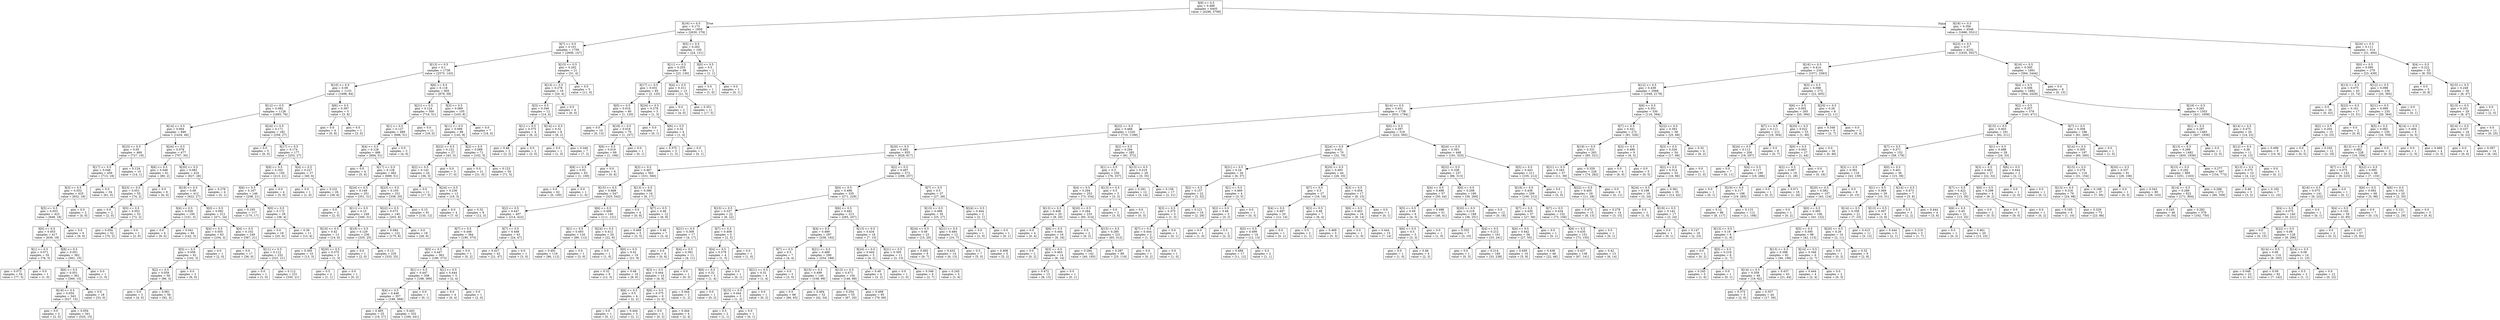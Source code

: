 digraph Tree {
node [shape=box] ;
0 [label="X[9] <= 0.5\ngini = 0.489\nsamples = 6405\nvalue = [4296, 5799]"] ;
1 [label="X[16] <= 0.5\ngini = 0.173\nsamples = 1859\nvalue = [2630, 278]"] ;
0 -> 1 [labeldistance=2.5, labelangle=45, headlabel="True"] ;
2 [label="X[7] <= 0.5\ngini = 0.101\nsamples = 1759\nvalue = [2606, 147]"] ;
1 -> 2 ;
3 [label="X[13] <= 0.5\ngini = 0.1\nsamples = 1738\nvalue = [2575, 143]"] ;
2 -> 3 ;
4 [label="X[10] <= 0.5\ngini = 0.09\nsamples = 1133\nvalue = [1696, 84]"] ;
3 -> 4 ;
5 [label="X[12] <= 0.5\ngini = 0.082\nsamples = 1128\nvalue = [1693, 76]"] ;
4 -> 5 ;
6 [label="X[14] <= 0.5\ngini = 0.064\nsamples = 946\nvalue = [1434, 49]"] ;
5 -> 6 ;
7 [label="X[23] <= 0.5\ngini = 0.05\nsamples = 469\nvalue = [727, 19]"] ;
6 -> 7 ;
8 [label="X[17] <= 0.5\ngini = 0.048\nsamples = 459\nvalue = [713, 18]"] ;
7 -> 8 ;
9 [label="X[3] <= 0.5\ngini = 0.052\nsamples = 425\nvalue = [652, 18]"] ;
8 -> 9 ;
10 [label="X[5] <= 0.5\ngini = 0.053\nsamples = 423\nvalue = [648, 18]"] ;
9 -> 10 ;
11 [label="X[0] <= 0.5\ngini = 0.053\nsamples = 417\nvalue = [639, 18]"] ;
10 -> 11 ;
12 [label="X[1] <= 0.5\ngini = 0.071\nsamples = 55\nvalue = [78, 3]"] ;
11 -> 12 ;
13 [label="gini = 0.072\nsamples = 54\nvalue = [77, 3]"] ;
12 -> 13 ;
14 [label="gini = 0.0\nsamples = 1\nvalue = [1, 0]"] ;
12 -> 14 ;
15 [label="X[8] <= 0.5\ngini = 0.051\nsamples = 362\nvalue = [561, 15]"] ;
11 -> 15 ;
16 [label="X[6] <= 0.5\ngini = 0.051\nsamples = 361\nvalue = [560, 15]"] ;
15 -> 16 ;
17 [label="X[19] <= 0.5\ngini = 0.054\nsamples = 343\nvalue = [527, 15]"] ;
16 -> 17 ;
18 [label="gini = 0.0\nsamples = 2\nvalue = [2, 0]"] ;
17 -> 18 ;
19 [label="gini = 0.054\nsamples = 341\nvalue = [525, 15]"] ;
17 -> 19 ;
20 [label="gini = 0.0\nsamples = 18\nvalue = [33, 0]"] ;
16 -> 20 ;
21 [label="gini = 0.0\nsamples = 1\nvalue = [1, 0]"] ;
15 -> 21 ;
22 [label="gini = 0.0\nsamples = 6\nvalue = [9, 0]"] ;
10 -> 22 ;
23 [label="gini = 0.0\nsamples = 2\nvalue = [4, 0]"] ;
9 -> 23 ;
24 [label="gini = 0.0\nsamples = 34\nvalue = [61, 0]"] ;
8 -> 24 ;
25 [label="gini = 0.124\nsamples = 10\nvalue = [14, 1]"] ;
7 -> 25 ;
26 [label="X[24] <= 0.5\ngini = 0.078\nsamples = 477\nvalue = [707, 30]"] ;
6 -> 26 ;
27 [label="X[6] <= 0.5\ngini = 0.048\nsamples = 61\nvalue = [80, 2]"] ;
26 -> 27 ;
28 [label="X[23] <= 0.5\ngini = 0.051\nsamples = 55\nvalue = [74, 2]"] ;
27 -> 28 ;
29 [label="gini = 0.0\nsamples = 2\nvalue = [2, 0]"] ;
28 -> 29 ;
30 [label="X[5] <= 0.5\ngini = 0.053\nsamples = 53\nvalue = [72, 2]"] ;
28 -> 30 ;
31 [label="gini = 0.054\nsamples = 52\nvalue = [70, 2]"] ;
30 -> 31 ;
32 [label="gini = 0.0\nsamples = 1\nvalue = [2, 0]"] ;
30 -> 32 ;
33 [label="gini = 0.0\nsamples = 6\nvalue = [6, 0]"] ;
27 -> 33 ;
34 [label="X[20] <= 0.5\ngini = 0.082\nsamples = 416\nvalue = [627, 28]"] ;
26 -> 34 ;
35 [label="X[19] <= 0.5\ngini = 0.08\nsamples = 412\nvalue = [622, 27]"] ;
34 -> 35 ;
36 [label="X[4] <= 0.5\ngini = 0.038\nsamples = 100\nvalue = [151, 3]"] ;
35 -> 36 ;
37 [label="gini = 0.0\nsamples = 6\nvalue = [9, 0]"] ;
36 -> 37 ;
38 [label="gini = 0.041\nsamples = 94\nvalue = [142, 3]"] ;
36 -> 38 ;
39 [label="X[0] <= 0.5\ngini = 0.092\nsamples = 312\nvalue = [471, 24]"] ;
35 -> 39 ;
40 [label="X[4] <= 0.5\ngini = 0.055\nsamples = 63\nvalue = [104, 3]"] ;
39 -> 40 ;
41 [label="X[5] <= 0.5\ngini = 0.056\nsamples = 62\nvalue = [102, 3]"] ;
40 -> 41 ;
42 [label="X[2] <= 0.5\ngini = 0.059\nsamples = 59\nvalue = [96, 3]"] ;
41 -> 42 ;
43 [label="gini = 0.0\nsamples = 3\nvalue = [4, 0]"] ;
42 -> 43 ;
44 [label="gini = 0.061\nsamples = 56\nvalue = [92, 3]"] ;
42 -> 44 ;
45 [label="gini = 0.0\nsamples = 3\nvalue = [6, 0]"] ;
41 -> 45 ;
46 [label="gini = 0.0\nsamples = 1\nvalue = [2, 0]"] ;
40 -> 46 ;
47 [label="X[4] <= 0.5\ngini = 0.102\nsamples = 249\nvalue = [367, 21]"] ;
39 -> 47 ;
48 [label="gini = 0.0\nsamples = 17\nvalue = [36, 0]"] ;
47 -> 48 ;
49 [label="X[11] <= 0.5\ngini = 0.112\nsamples = 232\nvalue = [331, 21]"] ;
47 -> 49 ;
50 [label="gini = 0.0\nsamples = 1\nvalue = [1, 0]"] ;
49 -> 50 ;
51 [label="gini = 0.112\nsamples = 231\nvalue = [330, 21]"] ;
49 -> 51 ;
52 [label="gini = 0.278\nsamples = 4\nvalue = [5, 1]"] ;
34 -> 52 ;
53 [label="X[24] <= 0.5\ngini = 0.171\nsamples = 182\nvalue = [259, 27]"] ;
5 -> 53 ;
54 [label="gini = 0.0\nsamples = 5\nvalue = [6, 0]"] ;
53 -> 54 ;
55 [label="X[17] <= 0.5\ngini = 0.174\nsamples = 177\nvalue = [253, 27]"] ;
53 -> 55 ;
56 [label="X[8] <= 0.5\ngini = 0.163\nsamples = 150\nvalue = [213, 21]"] ;
55 -> 56 ;
57 [label="X[6] <= 0.5\ngini = 0.167\nsamples = 146\nvalue = [208, 21]"] ;
56 -> 57 ;
58 [label="gini = 0.165\nsamples = 117\nvalue = [170, 17]"] ;
57 -> 58 ;
59 [label="X[0] <= 0.5\ngini = 0.172\nsamples = 29\nvalue = [38, 4]"] ;
57 -> 59 ;
60 [label="gini = 0.0\nsamples = 18\nvalue = [25, 0]"] ;
59 -> 60 ;
61 [label="gini = 0.36\nsamples = 11\nvalue = [13, 4]"] ;
59 -> 61 ;
62 [label="gini = 0.0\nsamples = 4\nvalue = [5, 0]"] ;
56 -> 62 ;
63 [label="X[4] <= 0.5\ngini = 0.227\nsamples = 27\nvalue = [40, 6]"] ;
55 -> 63 ;
64 [label="gini = 0.0\nsamples = 1\nvalue = [1, 0]"] ;
63 -> 64 ;
65 [label="gini = 0.231\nsamples = 26\nvalue = [39, 6]"] ;
63 -> 65 ;
66 [label="X[6] <= 0.5\ngini = 0.397\nsamples = 5\nvalue = [3, 8]"] ;
4 -> 66 ;
67 [label="gini = 0.0\nsamples = 4\nvalue = [0, 8]"] ;
66 -> 67 ;
68 [label="gini = 0.0\nsamples = 1\nvalue = [3, 0]"] ;
66 -> 68 ;
69 [label="X[6] <= 0.5\ngini = 0.118\nsamples = 605\nvalue = [879, 59]"] ;
3 -> 69 ;
70 [label="X[21] <= 0.5\ngini = 0.124\nsamples = 500\nvalue = [716, 51]"] ;
69 -> 70 ;
71 [label="X[1] <= 0.5\ngini = 0.127\nsamples = 489\nvalue = [698, 51]"] ;
70 -> 71 ;
72 [label="X[4] <= 0.5\ngini = 0.128\nsamples = 486\nvalue = [694, 51]"] ;
71 -> 72 ;
73 [label="gini = 0.0\nsamples = 4\nvalue = [5, 0]"] ;
72 -> 73 ;
74 [label="X[17] <= 0.5\ngini = 0.128\nsamples = 482\nvalue = [689, 51]"] ;
72 -> 74 ;
75 [label="X[24] <= 0.5\ngini = 0.149\nsamples = 251\nvalue = [351, 31]"] ;
74 -> 75 ;
76 [label="gini = 0.0\nsamples = 2\nvalue = [2, 0]"] ;
75 -> 76 ;
77 [label="X[11] <= 0.5\ngini = 0.15\nsamples = 249\nvalue = [349, 31]"] ;
75 -> 77 ;
78 [label="X[10] <= 0.5\ngini = 0.42\nsamples = 13\nvalue = [14, 6]"] ;
77 -> 78 ;
79 [label="gini = 0.305\nsamples = 10\nvalue = [13, 3]"] ;
78 -> 79 ;
80 [label="X[20] <= 0.5\ngini = 0.375\nsamples = 3\nvalue = [1, 3]"] ;
78 -> 80 ;
81 [label="gini = 0.5\nsamples = 2\nvalue = [1, 1]"] ;
80 -> 81 ;
82 [label="gini = 0.0\nsamples = 1\nvalue = [0, 2]"] ;
80 -> 82 ;
83 [label="X[19] <= 0.5\ngini = 0.129\nsamples = 236\nvalue = [335, 25]"] ;
77 -> 83 ;
84 [label="gini = 0.0\nsamples = 1\nvalue = [2, 0]"] ;
83 -> 84 ;
85 [label="gini = 0.13\nsamples = 235\nvalue = [333, 25]"] ;
83 -> 85 ;
86 [label="X[23] <= 0.5\ngini = 0.105\nsamples = 231\nvalue = [338, 20]"] ;
74 -> 86 ;
87 [label="X[22] <= 0.5\ngini = 0.073\nsamples = 140\nvalue = [203, 8]"] ;
86 -> 87 ;
88 [label="gini = 0.084\nsamples = 122\nvalue = [175, 8]"] ;
87 -> 88 ;
89 [label="gini = 0.0\nsamples = 18\nvalue = [28, 0]"] ;
87 -> 89 ;
90 [label="gini = 0.15\nsamples = 91\nvalue = [135, 12]"] ;
86 -> 90 ;
91 [label="gini = 0.0\nsamples = 3\nvalue = [4, 0]"] ;
71 -> 91 ;
92 [label="gini = 0.0\nsamples = 11\nvalue = [18, 0]"] ;
70 -> 92 ;
93 [label="X[3] <= 0.5\ngini = 0.089\nsamples = 105\nvalue = [163, 8]"] ;
69 -> 93 ;
94 [label="X[11] <= 0.5\ngini = 0.099\nsamples = 98\nvalue = [145, 8]"] ;
93 -> 94 ;
95 [label="X[22] <= 0.5\ngini = 0.122\nsamples = 27\nvalue = [43, 3]"] ;
94 -> 95 ;
96 [label="X[2] <= 0.5\ngini = 0.142\nsamples = 24\nvalue = [36, 3]"] ;
95 -> 96 ;
97 [label="gini = 0.0\nsamples = 11\nvalue = [17, 0]"] ;
96 -> 97 ;
98 [label="X[24] <= 0.5\ngini = 0.236\nsamples = 13\nvalue = [19, 3]"] ;
96 -> 98 ;
99 [label="gini = 0.0\nsamples = 4\nvalue = [7, 0]"] ;
98 -> 99 ;
100 [label="gini = 0.32\nsamples = 9\nvalue = [12, 3]"] ;
98 -> 100 ;
101 [label="gini = 0.0\nsamples = 3\nvalue = [7, 0]"] ;
95 -> 101 ;
102 [label="X[2] <= 0.5\ngini = 0.089\nsamples = 71\nvalue = [102, 5]"] ;
94 -> 102 ;
103 [label="gini = 0.0\nsamples = 21\nvalue = [31, 0]"] ;
102 -> 103 ;
104 [label="gini = 0.123\nsamples = 50\nvalue = [71, 5]"] ;
102 -> 104 ;
105 [label="gini = 0.0\nsamples = 7\nvalue = [18, 0]"] ;
93 -> 105 ;
106 [label="X[15] <= 0.5\ngini = 0.202\nsamples = 21\nvalue = [31, 4]"] ;
2 -> 106 ;
107 [label="X[13] <= 0.5\ngini = 0.278\nsamples = 16\nvalue = [20, 4]"] ;
106 -> 107 ;
108 [label="X[3] <= 0.5\ngini = 0.346\nsamples = 12\nvalue = [14, 4]"] ;
107 -> 108 ;
109 [label="X[1] <= 0.5\ngini = 0.375\nsamples = 4\nvalue = [6, 2]"] ;
108 -> 109 ;
110 [label="gini = 0.48\nsamples = 2\nvalue = [3, 2]"] ;
109 -> 110 ;
111 [label="gini = 0.0\nsamples = 2\nvalue = [3, 0]"] ;
109 -> 111 ;
112 [label="X[14] <= 0.5\ngini = 0.32\nsamples = 8\nvalue = [8, 2]"] ;
108 -> 112 ;
113 [label="gini = 0.0\nsamples = 1\nvalue = [1, 0]"] ;
112 -> 113 ;
114 [label="gini = 0.346\nsamples = 7\nvalue = [7, 2]"] ;
112 -> 114 ;
115 [label="gini = 0.0\nsamples = 4\nvalue = [6, 0]"] ;
107 -> 115 ;
116 [label="gini = 0.0\nsamples = 5\nvalue = [11, 0]"] ;
106 -> 116 ;
117 [label="X[5] <= 0.5\ngini = 0.262\nsamples = 100\nvalue = [24, 131]"] ;
1 -> 117 ;
118 [label="X[11] <= 0.5\ngini = 0.255\nsamples = 98\nvalue = [23, 130]"] ;
117 -> 118 ;
119 [label="X[17] <= 0.5\ngini = 0.031\nsamples = 85\nvalue = [2, 125]"] ;
118 -> 119 ;
120 [label="X[0] <= 0.5\ngini = 0.016\nsamples = 80\nvalue = [1, 120]"] ;
119 -> 120 ;
121 [label="gini = 0.0\nsamples = 10\nvalue = [0, 13]"] ;
120 -> 121 ;
122 [label="X[18] <= 0.5\ngini = 0.018\nsamples = 70\nvalue = [1, 107]"] ;
120 -> 122 ;
123 [label="X[6] <= 0.5\ngini = 0.019\nsamples = 69\nvalue = [1, 106]"] ;
122 -> 123 ;
124 [label="X[8] <= 0.5\ngini = 0.02\nsamples = 63\nvalue = [1, 100]"] ;
123 -> 124 ;
125 [label="gini = 0.0\nsamples = 62\nvalue = [0, 100]"] ;
124 -> 125 ;
126 [label="gini = 0.0\nsamples = 1\nvalue = [1, 0]"] ;
124 -> 126 ;
127 [label="gini = 0.0\nsamples = 6\nvalue = [0, 6]"] ;
123 -> 127 ;
128 [label="gini = 0.0\nsamples = 1\nvalue = [0, 1]"] ;
122 -> 128 ;
129 [label="X[24] <= 0.5\ngini = 0.278\nsamples = 5\nvalue = [1, 5]"] ;
119 -> 129 ;
130 [label="gini = 0.0\nsamples = 1\nvalue = [0, 1]"] ;
129 -> 130 ;
131 [label="X[6] <= 0.5\ngini = 0.32\nsamples = 4\nvalue = [1, 4]"] ;
129 -> 131 ;
132 [label="gini = 0.375\nsamples = 3\nvalue = [1, 3]"] ;
131 -> 132 ;
133 [label="gini = 0.0\nsamples = 1\nvalue = [0, 1]"] ;
131 -> 133 ;
134 [label="X[4] <= 0.5\ngini = 0.311\nsamples = 13\nvalue = [21, 5]"] ;
118 -> 134 ;
135 [label="gini = 0.0\nsamples = 2\nvalue = [4, 0]"] ;
134 -> 135 ;
136 [label="gini = 0.351\nsamples = 11\nvalue = [17, 5]"] ;
134 -> 136 ;
137 [label="X[0] <= 0.5\ngini = 0.5\nsamples = 2\nvalue = [1, 1]"] ;
117 -> 137 ;
138 [label="gini = 0.0\nsamples = 1\nvalue = [1, 0]"] ;
137 -> 138 ;
139 [label="gini = 0.0\nsamples = 1\nvalue = [0, 1]"] ;
137 -> 139 ;
140 [label="X[18] <= 0.5\ngini = 0.356\nsamples = 4546\nvalue = [1666, 5521]"] ;
0 -> 140 [labeldistance=2.5, labelangle=-45, headlabel="False"] ;
141 [label="X[23] <= 0.5\ngini = 0.37\nsamples = 4232\nvalue = [1635, 5027]"] ;
140 -> 141 ;
142 [label="X[16] <= 0.5\ngini = 0.414\nsamples = 2341\nvalue = [1071, 2583]"] ;
141 -> 142 ;
143 [label="X[12] <= 0.5\ngini = 0.439\nsamples = 2068\nvalue = [1049, 2178]"] ;
142 -> 143 ;
144 [label="X[14] <= 0.5\ngini = 0.451\nsamples = 1738\nvalue = [933, 1784]"] ;
143 -> 144 ;
145 [label="X[22] <= 0.5\ngini = 0.468\nsamples = 1220\nvalue = [710, 1189]"] ;
144 -> 145 ;
146 [label="X[20] <= 0.5\ngini = 0.492\nsamples = 935\nvalue = [629, 817]"] ;
145 -> 146 ;
147 [label="X[3] <= 0.5\ngini = 0.467\nsamples = 563\nvalue = [331, 560]"] ;
146 -> 147 ;
148 [label="X[15] <= 0.5\ngini = 0.468\nsamples = 547\nvalue = [325, 543]"] ;
147 -> 148 ;
149 [label="X[2] <= 0.5\ngini = 0.447\nsamples = 407\nvalue = [214, 422]"] ;
148 -> 149 ;
150 [label="X[7] <= 0.5\ngini = 0.446\nsamples = 364\nvalue = [190, 375]"] ;
149 -> 150 ;
151 [label="X[5] <= 0.5\ngini = 0.447\nsamples = 363\nvalue = [190, 373]"] ;
150 -> 151 ;
152 [label="X[1] <= 0.5\ngini = 0.447\nsamples = 358\nvalue = [188, 369]"] ;
151 -> 152 ;
153 [label="X[4] <= 0.5\ngini = 0.448\nsamples = 357\nvalue = [188, 368]"] ;
152 -> 153 ;
154 [label="gini = 0.485\nsamples = 25\nvalue = [19, 27]"] ;
153 -> 154 ;
155 [label="gini = 0.443\nsamples = 332\nvalue = [169, 341]"] ;
153 -> 155 ;
156 [label="gini = 0.0\nsamples = 1\nvalue = [0, 1]"] ;
152 -> 156 ;
157 [label="X[1] <= 0.5\ngini = 0.444\nsamples = 5\nvalue = [2, 4]"] ;
151 -> 157 ;
158 [label="gini = 0.0\nsamples = 4\nvalue = [0, 4]"] ;
157 -> 158 ;
159 [label="gini = 0.0\nsamples = 1\nvalue = [2, 0]"] ;
157 -> 159 ;
160 [label="gini = 0.0\nsamples = 1\nvalue = [0, 2]"] ;
150 -> 160 ;
161 [label="X[7] <= 0.5\ngini = 0.448\nsamples = 43\nvalue = [24, 47]"] ;
149 -> 161 ;
162 [label="gini = 0.427\nsamples = 42\nvalue = [21, 47]"] ;
161 -> 162 ;
163 [label="gini = 0.0\nsamples = 1\nvalue = [3, 0]"] ;
161 -> 163 ;
164 [label="X[6] <= 0.5\ngini = 0.499\nsamples = 140\nvalue = [111, 121]"] ;
148 -> 164 ;
165 [label="X[1] <= 0.5\ngini = 0.493\nsamples = 120\nvalue = [89, 112]"] ;
164 -> 165 ;
166 [label="gini = 0.491\nsamples = 119\nvalue = [86, 112]"] ;
165 -> 166 ;
167 [label="gini = 0.0\nsamples = 1\nvalue = [3, 0]"] ;
165 -> 167 ;
168 [label="X[24] <= 0.5\ngini = 0.412\nsamples = 20\nvalue = [22, 9]"] ;
164 -> 168 ;
169 [label="gini = 0.0\nsamples = 1\nvalue = [1, 0]"] ;
168 -> 169 ;
170 [label="X[0] <= 0.5\ngini = 0.42\nsamples = 19\nvalue = [21, 9]"] ;
168 -> 170 ;
171 [label="gini = 0.32\nsamples = 9\nvalue = [12, 3]"] ;
170 -> 171 ;
172 [label="gini = 0.48\nsamples = 10\nvalue = [9, 6]"] ;
170 -> 172 ;
173 [label="X[13] <= 0.5\ngini = 0.386\nsamples = 16\nvalue = [6, 17]"] ;
147 -> 173 ;
174 [label="gini = 0.0\nsamples = 4\nvalue = [0, 8]"] ;
173 -> 174 ;
175 [label="X[7] <= 0.5\ngini = 0.48\nsamples = 12\nvalue = [6, 9]"] ;
173 -> 175 ;
176 [label="gini = 0.469\nsamples = 5\nvalue = [3, 5]"] ;
175 -> 176 ;
177 [label="gini = 0.49\nsamples = 7\nvalue = [3, 4]"] ;
175 -> 177 ;
178 [label="X[2] <= 0.5\ngini = 0.497\nsamples = 372\nvalue = [298, 257]"] ;
146 -> 178 ;
179 [label="X[0] <= 0.5\ngini = 0.496\nsamples = 335\nvalue = [271, 229]"] ;
178 -> 179 ;
180 [label="X[15] <= 0.5\ngini = 0.337\nsamples = 22\nvalue = [6, 22]"] ;
179 -> 180 ;
181 [label="X[21] <= 0.5\ngini = 0.308\nsamples = 17\nvalue = [4, 17]"] ;
180 -> 181 ;
182 [label="gini = 0.0\nsamples = 6\nvalue = [0, 6]"] ;
181 -> 182 ;
183 [label="X[4] <= 0.5\ngini = 0.391\nsamples = 11\nvalue = [4, 11]"] ;
181 -> 183 ;
184 [label="X[3] <= 0.5\ngini = 0.444\nsamples = 10\nvalue = [4, 8]"] ;
183 -> 184 ;
185 [label="X[6] <= 0.5\ngini = 0.5\nsamples = 4\nvalue = [2, 2]"] ;
184 -> 185 ;
186 [label="gini = 0.0\nsamples = 1\nvalue = [0, 1]"] ;
185 -> 186 ;
187 [label="gini = 0.444\nsamples = 3\nvalue = [2, 1]"] ;
185 -> 187 ;
188 [label="X[6] <= 0.5\ngini = 0.375\nsamples = 6\nvalue = [2, 6]"] ;
184 -> 188 ;
189 [label="gini = 0.0\nsamples = 2\nvalue = [0, 2]"] ;
188 -> 189 ;
190 [label="gini = 0.444\nsamples = 4\nvalue = [2, 4]"] ;
188 -> 190 ;
191 [label="gini = 0.0\nsamples = 1\nvalue = [0, 3]"] ;
183 -> 191 ;
192 [label="X[7] <= 0.5\ngini = 0.408\nsamples = 5\nvalue = [2, 5]"] ;
180 -> 192 ;
193 [label="X[4] <= 0.5\ngini = 0.278\nsamples = 4\nvalue = [1, 5]"] ;
192 -> 193 ;
194 [label="X[6] <= 0.5\ngini = 0.32\nsamples = 3\nvalue = [1, 4]"] ;
193 -> 194 ;
195 [label="gini = 0.444\nsamples = 2\nvalue = [1, 2]"] ;
194 -> 195 ;
196 [label="gini = 0.0\nsamples = 1\nvalue = [0, 2]"] ;
194 -> 196 ;
197 [label="gini = 0.0\nsamples = 1\nvalue = [0, 1]"] ;
193 -> 197 ;
198 [label="gini = 0.0\nsamples = 1\nvalue = [1, 0]"] ;
192 -> 198 ;
199 [label="X[6] <= 0.5\ngini = 0.492\nsamples = 313\nvalue = [265, 207]"] ;
179 -> 199 ;
200 [label="X[4] <= 0.5\ngini = 0.489\nsamples = 297\nvalue = [258, 192]"] ;
199 -> 200 ;
201 [label="X[7] <= 0.5\ngini = 0.5\nsamples = 7\nvalue = [4, 4]"] ;
200 -> 201 ;
202 [label="X[21] <= 0.5\ngini = 0.32\nsamples = 4\nvalue = [1, 4]"] ;
201 -> 202 ;
203 [label="X[15] <= 0.5\ngini = 0.444\nsamples = 3\nvalue = [1, 2]"] ;
202 -> 203 ;
204 [label="gini = 0.5\nsamples = 2\nvalue = [1, 1]"] ;
203 -> 204 ;
205 [label="gini = 0.0\nsamples = 1\nvalue = [0, 1]"] ;
203 -> 205 ;
206 [label="gini = 0.0\nsamples = 1\nvalue = [0, 2]"] ;
202 -> 206 ;
207 [label="gini = 0.0\nsamples = 3\nvalue = [3, 0]"] ;
201 -> 207 ;
208 [label="X[21] <= 0.5\ngini = 0.489\nsamples = 290\nvalue = [254, 188]"] ;
200 -> 208 ;
209 [label="X[15] <= 0.5\ngini = 0.499\nsamples = 140\nvalue = [108, 99]"] ;
208 -> 209 ;
210 [label="gini = 0.5\nsamples = 88\nvalue = [66, 65]"] ;
209 -> 210 ;
211 [label="gini = 0.494\nsamples = 52\nvalue = [42, 34]"] ;
209 -> 211 ;
212 [label="X[13] <= 0.5\ngini = 0.471\nsamples = 150\nvalue = [146, 89]"] ;
208 -> 212 ;
213 [label="gini = 0.354\nsamples = 55\nvalue = [67, 20]"] ;
212 -> 213 ;
214 [label="gini = 0.498\nsamples = 95\nvalue = [79, 69]"] ;
212 -> 214 ;
215 [label="X[13] <= 0.5\ngini = 0.434\nsamples = 16\nvalue = [7, 15]"] ;
199 -> 215 ;
216 [label="X[24] <= 0.5\ngini = 0.444\nsamples = 5\nvalue = [4, 2]"] ;
215 -> 216 ;
217 [label="gini = 0.48\nsamples = 4\nvalue = [3, 2]"] ;
216 -> 217 ;
218 [label="gini = 0.0\nsamples = 1\nvalue = [1, 0]"] ;
216 -> 218 ;
219 [label="X[21] <= 0.5\ngini = 0.305\nsamples = 11\nvalue = [3, 13]"] ;
215 -> 219 ;
220 [label="gini = 0.346\nsamples = 6\nvalue = [2, 7]"] ;
219 -> 220 ;
221 [label="gini = 0.245\nsamples = 5\nvalue = [1, 6]"] ;
219 -> 221 ;
222 [label="X[7] <= 0.5\ngini = 0.5\nsamples = 37\nvalue = [27, 28]"] ;
178 -> 222 ;
223 [label="X[15] <= 0.5\ngini = 0.499\nsamples = 35\nvalue = [25, 27]"] ;
222 -> 223 ;
224 [label="X[24] <= 0.5\ngini = 0.49\nsamples = 23\nvalue = [15, 20]"] ;
223 -> 224 ;
225 [label="gini = 0.492\nsamples = 9\nvalue = [9, 7]"] ;
224 -> 225 ;
226 [label="gini = 0.432\nsamples = 14\nvalue = [6, 13]"] ;
224 -> 226 ;
227 [label="X[21] <= 0.5\ngini = 0.484\nsamples = 12\nvalue = [10, 7]"] ;
223 -> 227 ;
228 [label="gini = 0.5\nsamples = 7\nvalue = [5, 5]"] ;
227 -> 228 ;
229 [label="gini = 0.408\nsamples = 5\nvalue = [5, 2]"] ;
227 -> 229 ;
230 [label="X[24] <= 0.5\ngini = 0.444\nsamples = 2\nvalue = [2, 1]"] ;
222 -> 230 ;
231 [label="gini = 0.0\nsamples = 1\nvalue = [2, 0]"] ;
230 -> 231 ;
232 [label="gini = 0.0\nsamples = 1\nvalue = [0, 1]"] ;
230 -> 232 ;
233 [label="X[2] <= 0.5\ngini = 0.294\nsamples = 285\nvalue = [81, 372]"] ;
145 -> 233 ;
234 [label="X[1] <= 0.5\ngini = 0.3\nsamples = 256\nvalue = [76, 337]"] ;
233 -> 234 ;
235 [label="X[4] <= 0.5\ngini = 0.294\nsamples = 253\nvalue = [73, 334]"] ;
234 -> 235 ;
236 [label="X[13] <= 0.5\ngini = 0.408\nsamples = 20\nvalue = [8, 20]"] ;
235 -> 236 ;
237 [label="gini = 0.0\nsamples = 4\nvalue = [0, 4]"] ;
236 -> 237 ;
238 [label="X[6] <= 0.5\ngini = 0.444\nsamples = 16\nvalue = [8, 16]"] ;
236 -> 238 ;
239 [label="gini = 0.0\nsamples = 2\nvalue = [0, 2]"] ;
238 -> 239 ;
240 [label="X[3] <= 0.5\ngini = 0.463\nsamples = 14\nvalue = [8, 14]"] ;
238 -> 240 ;
241 [label="gini = 0.472\nsamples = 13\nvalue = [8, 13]"] ;
240 -> 241 ;
242 [label="gini = 0.0\nsamples = 1\nvalue = [0, 1]"] ;
240 -> 242 ;
243 [label="X[20] <= 0.5\ngini = 0.284\nsamples = 233\nvalue = [65, 314]"] ;
235 -> 243 ;
244 [label="gini = 0.0\nsamples = 2\nvalue = [0, 2]"] ;
243 -> 244 ;
245 [label="X[15] <= 0.5\ngini = 0.285\nsamples = 231\nvalue = [65, 312]"] ;
243 -> 245 ;
246 [label="gini = 0.284\nsamples = 142\nvalue = [40, 193]"] ;
245 -> 246 ;
247 [label="gini = 0.287\nsamples = 89\nvalue = [25, 119]"] ;
245 -> 247 ;
248 [label="X[13] <= 0.5\ngini = 0.5\nsamples = 3\nvalue = [3, 3]"] ;
234 -> 248 ;
249 [label="gini = 0.0\nsamples = 2\nvalue = [3, 0]"] ;
248 -> 249 ;
250 [label="gini = 0.0\nsamples = 1\nvalue = [0, 3]"] ;
248 -> 250 ;
251 [label="X[13] <= 0.5\ngini = 0.219\nsamples = 29\nvalue = [5, 35]"] ;
233 -> 251 ;
252 [label="gini = 0.291\nsamples = 12\nvalue = [3, 14]"] ;
251 -> 252 ;
253 [label="gini = 0.159\nsamples = 17\nvalue = [2, 21]"] ;
251 -> 253 ;
254 [label="X[0] <= 0.5\ngini = 0.397\nsamples = 518\nvalue = [223, 595]"] ;
144 -> 254 ;
255 [label="X[24] <= 0.5\ngini = 0.431\nsamples = 70\nvalue = [32, 70]"] ;
254 -> 255 ;
256 [label="X[21] <= 0.5\ngini = 0.24\nsamples = 26\nvalue = [6, 37]"] ;
255 -> 256 ;
257 [label="X[2] <= 0.5\ngini = 0.157\nsamples = 22\nvalue = [3, 32]"] ;
256 -> 257 ;
258 [label="X[3] <= 0.5\ngini = 0.375\nsamples = 3\nvalue = [1, 3]"] ;
257 -> 258 ;
259 [label="X[7] <= 0.5\ngini = 0.444\nsamples = 2\nvalue = [1, 2]"] ;
258 -> 259 ;
260 [label="gini = 0.0\nsamples = 1\nvalue = [0, 2]"] ;
259 -> 260 ;
261 [label="gini = 0.0\nsamples = 1\nvalue = [1, 0]"] ;
259 -> 261 ;
262 [label="gini = 0.0\nsamples = 1\nvalue = [0, 1]"] ;
258 -> 262 ;
263 [label="gini = 0.121\nsamples = 19\nvalue = [2, 29]"] ;
257 -> 263 ;
264 [label="X[1] <= 0.5\ngini = 0.469\nsamples = 4\nvalue = [3, 5]"] ;
256 -> 264 ;
265 [label="X[2] <= 0.5\ngini = 0.48\nsamples = 3\nvalue = [3, 2]"] ;
264 -> 265 ;
266 [label="gini = 0.0\nsamples = 1\nvalue = [1, 0]"] ;
265 -> 266 ;
267 [label="gini = 0.5\nsamples = 2\nvalue = [2, 2]"] ;
265 -> 267 ;
268 [label="gini = 0.0\nsamples = 1\nvalue = [0, 3]"] ;
264 -> 268 ;
269 [label="X[20] <= 0.5\ngini = 0.493\nsamples = 44\nvalue = [26, 33]"] ;
255 -> 269 ;
270 [label="X[7] <= 0.5\ngini = 0.5\nsamples = 27\nvalue = [18, 18]"] ;
269 -> 270 ;
271 [label="X[4] <= 0.5\ngini = 0.497\nsamples = 20\nvalue = [12, 14]"] ;
270 -> 271 ;
272 [label="X[5] <= 0.5\ngini = 0.499\nsamples = 19\nvalue = [12, 13]"] ;
271 -> 272 ;
273 [label="gini = 0.499\nsamples = 17\nvalue = [11, 12]"] ;
272 -> 273 ;
274 [label="gini = 0.5\nsamples = 2\nvalue = [1, 1]"] ;
272 -> 274 ;
275 [label="gini = 0.0\nsamples = 1\nvalue = [0, 1]"] ;
271 -> 275 ;
276 [label="X[3] <= 0.5\ngini = 0.48\nsamples = 7\nvalue = [6, 4]"] ;
270 -> 276 ;
277 [label="gini = 0.5\nsamples = 2\nvalue = [1, 1]"] ;
276 -> 277 ;
278 [label="gini = 0.469\nsamples = 5\nvalue = [5, 3]"] ;
276 -> 278 ;
279 [label="X[3] <= 0.5\ngini = 0.454\nsamples = 17\nvalue = [8, 15]"] ;
269 -> 279 ;
280 [label="X[6] <= 0.5\ngini = 0.463\nsamples = 16\nvalue = [8, 14]"] ;
279 -> 280 ;
281 [label="gini = 0.0\nsamples = 1\nvalue = [1, 0]"] ;
280 -> 281 ;
282 [label="gini = 0.444\nsamples = 15\nvalue = [7, 14]"] ;
280 -> 282 ;
283 [label="gini = 0.0\nsamples = 1\nvalue = [0, 1]"] ;
279 -> 283 ;
284 [label="X[24] <= 0.5\ngini = 0.391\nsamples = 448\nvalue = [191, 525]"] ;
254 -> 284 ;
285 [label="X[22] <= 0.5\ngini = 0.338\nsamples = 237\nvalue = [86, 313]"] ;
284 -> 285 ;
286 [label="X[4] <= 0.5\ngini = 0.498\nsamples = 57\nvalue = [50, 44]"] ;
285 -> 286 ;
287 [label="X[5] <= 0.5\ngini = 0.49\nsamples = 6\nvalue = [4, 3]"] ;
286 -> 287 ;
288 [label="X[6] <= 0.5\ngini = 0.5\nsamples = 5\nvalue = [3, 3]"] ;
287 -> 288 ;
289 [label="gini = 0.0\nsamples = 1\nvalue = [1, 0]"] ;
288 -> 289 ;
290 [label="gini = 0.48\nsamples = 4\nvalue = [2, 3]"] ;
288 -> 290 ;
291 [label="gini = 0.0\nsamples = 1\nvalue = [1, 0]"] ;
287 -> 291 ;
292 [label="gini = 0.498\nsamples = 51\nvalue = [46, 41]"] ;
286 -> 292 ;
293 [label="X[6] <= 0.5\ngini = 0.208\nsamples = 180\nvalue = [36, 269]"] ;
285 -> 293 ;
294 [label="X[20] <= 0.5\ngini = 0.219\nsamples = 168\nvalue = [36, 251]"] ;
293 -> 294 ;
295 [label="gini = 0.355\nsamples = 7\nvalue = [3, 10]"] ;
294 -> 295 ;
296 [label="X[4] <= 0.5\ngini = 0.212\nsamples = 161\nvalue = [33, 241]"] ;
294 -> 296 ;
297 [label="gini = 0.0\nsamples = 1\nvalue = [0, 3]"] ;
296 -> 297 ;
298 [label="gini = 0.214\nsamples = 160\nvalue = [33, 238]"] ;
296 -> 298 ;
299 [label="gini = 0.0\nsamples = 12\nvalue = [0, 18]"] ;
293 -> 299 ;
300 [label="X[5] <= 0.5\ngini = 0.443\nsamples = 211\nvalue = [105, 212]"] ;
284 -> 300 ;
301 [label="X[19] <= 0.5\ngini = 0.436\nsamples = 209\nvalue = [100, 212]"] ;
300 -> 301 ;
302 [label="X[7] <= 0.5\ngini = 0.439\nsamples = 57\nvalue = [27, 56]"] ;
301 -> 302 ;
303 [label="X[4] <= 0.5\ngini = 0.442\nsamples = 56\nvalue = [27, 55]"] ;
302 -> 303 ;
304 [label="gini = 0.459\nsamples = 10\nvalue = [5, 9]"] ;
303 -> 304 ;
305 [label="gini = 0.438\nsamples = 46\nvalue = [22, 46]"] ;
303 -> 305 ;
306 [label="gini = 0.0\nsamples = 1\nvalue = [0, 1]"] ;
302 -> 306 ;
307 [label="X[7] <= 0.5\ngini = 0.434\nsamples = 152\nvalue = [73, 156]"] ;
301 -> 307 ;
308 [label="X[6] <= 0.5\ngini = 0.435\nsamples = 151\nvalue = [73, 155]"] ;
307 -> 308 ;
309 [label="gini = 0.437\nsamples = 138\nvalue = [67, 141]"] ;
308 -> 309 ;
310 [label="gini = 0.42\nsamples = 13\nvalue = [6, 14]"] ;
308 -> 310 ;
311 [label="gini = 0.0\nsamples = 1\nvalue = [0, 1]"] ;
307 -> 311 ;
312 [label="gini = 0.0\nsamples = 2\nvalue = [5, 0]"] ;
300 -> 312 ;
313 [label="X[6] <= 0.5\ngini = 0.351\nsamples = 330\nvalue = [116, 394]"] ;
143 -> 313 ;
314 [label="X[7] <= 0.5\ngini = 0.341\nsamples = 272\nvalue = [91, 326]"] ;
313 -> 314 ;
315 [label="X[19] <= 0.5\ngini = 0.331\nsamples = 263\nvalue = [85, 321]"] ;
314 -> 315 ;
316 [label="X[21] <= 0.5\ngini = 0.343\nsamples = 37\nvalue = [11, 39]"] ;
315 -> 316 ;
317 [label="X[22] <= 0.5\ngini = 0.405\nsamples = 29\nvalue = [11, 28]"] ;
316 -> 317 ;
318 [label="gini = 0.472\nsamples = 15\nvalue = [8, 13]"] ;
317 -> 318 ;
319 [label="gini = 0.278\nsamples = 14\nvalue = [3, 15]"] ;
317 -> 319 ;
320 [label="gini = 0.0\nsamples = 8\nvalue = [0, 11]"] ;
316 -> 320 ;
321 [label="gini = 0.329\nsamples = 226\nvalue = [74, 282]"] ;
315 -> 321 ;
322 [label="X[3] <= 0.5\ngini = 0.496\nsamples = 9\nvalue = [6, 5]"] ;
314 -> 322 ;
323 [label="gini = 0.0\nsamples = 4\nvalue = [6, 0]"] ;
322 -> 323 ;
324 [label="gini = 0.0\nsamples = 5\nvalue = [0, 5]"] ;
322 -> 324 ;
325 [label="X[22] <= 0.5\ngini = 0.393\nsamples = 58\nvalue = [25, 68]"] ;
313 -> 325 ;
326 [label="X[3] <= 0.5\ngini = 0.326\nsamples = 54\nvalue = [17, 66]"] ;
325 -> 326 ;
327 [label="X[2] <= 0.5\ngini = 0.314\nsamples = 53\nvalue = [16, 66]"] ;
326 -> 327 ;
328 [label="X[24] <= 0.5\ngini = 0.198\nsamples = 18\nvalue = [3, 24]"] ;
327 -> 328 ;
329 [label="gini = 0.0\nsamples = 1\nvalue = [1, 0]"] ;
328 -> 329 ;
330 [label="X[19] <= 0.5\ngini = 0.142\nsamples = 17\nvalue = [2, 24]"] ;
328 -> 330 ;
331 [label="gini = 0.0\nsamples = 1\nvalue = [0, 1]"] ;
330 -> 331 ;
332 [label="gini = 0.147\nsamples = 16\nvalue = [2, 23]"] ;
330 -> 332 ;
333 [label="gini = 0.361\nsamples = 35\nvalue = [13, 42]"] ;
327 -> 333 ;
334 [label="gini = 0.0\nsamples = 1\nvalue = [1, 0]"] ;
326 -> 334 ;
335 [label="gini = 0.32\nsamples = 4\nvalue = [8, 2]"] ;
325 -> 335 ;
336 [label="X[3] <= 0.5\ngini = 0.098\nsamples = 273\nvalue = [22, 405]"] ;
142 -> 336 ;
337 [label="X[6] <= 0.5\ngini = 0.092\nsamples = 265\nvalue = [20, 394]"] ;
336 -> 337 ;
338 [label="X[7] <= 0.5\ngini = 0.111\nsamples = 212\nvalue = [19, 304]"] ;
337 -> 338 ;
339 [label="X[24] <= 0.5\ngini = 0.113\nsamples = 206\nvalue = [19, 297]"] ;
338 -> 339 ;
340 [label="gini = 0.0\nsamples = 7\nvalue = [0, 11]"] ;
339 -> 340 ;
341 [label="X[4] <= 0.5\ngini = 0.117\nsamples = 199\nvalue = [19, 286]"] ;
339 -> 341 ;
342 [label="gini = 0.0\nsamples = 1\nvalue = [0, 1]"] ;
341 -> 342 ;
343 [label="X[19] <= 0.5\ngini = 0.117\nsamples = 198\nvalue = [19, 285]"] ;
341 -> 343 ;
344 [label="gini = 0.12\nsamples = 86\nvalue = [8, 117]"] ;
343 -> 344 ;
345 [label="gini = 0.115\nsamples = 112\nvalue = [11, 168]"] ;
343 -> 345 ;
346 [label="gini = 0.0\nsamples = 6\nvalue = [0, 7]"] ;
338 -> 346 ;
347 [label="X[20] <= 0.5\ngini = 0.022\nsamples = 53\nvalue = [1, 90]"] ;
337 -> 347 ;
348 [label="X[0] <= 0.5\ngini = 0.043\nsamples = 27\nvalue = [1, 44]"] ;
347 -> 348 ;
349 [label="X[2] <= 0.5\ngini = 0.067\nsamples = 19\nvalue = [1, 28]"] ;
348 -> 349 ;
350 [label="gini = 0.0\nsamples = 1\nvalue = [0, 2]"] ;
349 -> 350 ;
351 [label="gini = 0.071\nsamples = 18\nvalue = [1, 26]"] ;
349 -> 351 ;
352 [label="gini = 0.0\nsamples = 8\nvalue = [0, 16]"] ;
348 -> 352 ;
353 [label="gini = 0.0\nsamples = 26\nvalue = [0, 46]"] ;
347 -> 353 ;
354 [label="X[20] <= 0.5\ngini = 0.26\nsamples = 8\nvalue = [2, 11]"] ;
336 -> 354 ;
355 [label="gini = 0.346\nsamples = 6\nvalue = [2, 7]"] ;
354 -> 355 ;
356 [label="gini = 0.0\nsamples = 2\nvalue = [0, 4]"] ;
354 -> 356 ;
357 [label="X[16] <= 0.5\ngini = 0.305\nsamples = 1891\nvalue = [564, 2444]"] ;
141 -> 357 ;
358 [label="X[4] <= 0.5\ngini = 0.306\nsamples = 1882\nvalue = [564, 2429]"] ;
357 -> 358 ;
359 [label="X[2] <= 0.5\ngini = 0.357\nsamples = 379\nvalue = [143, 471]"] ;
358 -> 359 ;
360 [label="X[15] <= 0.5\ngini = 0.403\nsamples = 181\nvalue = [82, 211]"] ;
359 -> 360 ;
361 [label="X[7] <= 0.5\ngini = 0.371\nsamples = 152\nvalue = [58, 178]"] ;
360 -> 361 ;
362 [label="X[3] <= 0.5\ngini = 0.361\nsamples = 116\nvalue = [43, 139]"] ;
361 -> 362 ;
363 [label="X[20] <= 0.5\ngini = 0.382\nsamples = 107\nvalue = [43, 124]"] ;
362 -> 363 ;
364 [label="gini = 0.0\nsamples = 1\nvalue = [0, 2]"] ;
363 -> 364 ;
365 [label="X[0] <= 0.5\ngini = 0.385\nsamples = 106\nvalue = [43, 122]"] ;
363 -> 365 ;
366 [label="X[13] <= 0.5\ngini = 0.18\nsamples = 8\nvalue = [1, 9]"] ;
365 -> 366 ;
367 [label="gini = 0.0\nsamples = 2\nvalue = [0, 2]"] ;
366 -> 367 ;
368 [label="X[5] <= 0.5\ngini = 0.219\nsamples = 6\nvalue = [1, 7]"] ;
366 -> 368 ;
369 [label="gini = 0.245\nsamples = 5\nvalue = [1, 6]"] ;
368 -> 369 ;
370 [label="gini = 0.0\nsamples = 1\nvalue = [0, 1]"] ;
368 -> 370 ;
371 [label="X[5] <= 0.5\ngini = 0.395\nsamples = 98\nvalue = [42, 113]"] ;
365 -> 371 ;
372 [label="X[13] <= 0.5\ngini = 0.398\nsamples = 92\nvalue = [40, 106]"] ;
371 -> 372 ;
373 [label="X[14] <= 0.5\ngini = 0.359\nsamples = 49\nvalue = [19, 62]"] ;
372 -> 373 ;
374 [label="gini = 0.375\nsamples = 5\nvalue = [2, 6]"] ;
373 -> 374 ;
375 [label="gini = 0.357\nsamples = 44\nvalue = [17, 56]"] ;
373 -> 375 ;
376 [label="gini = 0.437\nsamples = 43\nvalue = [21, 44]"] ;
372 -> 376 ;
377 [label="X[14] <= 0.5\ngini = 0.346\nsamples = 6\nvalue = [2, 7]"] ;
371 -> 377 ;
378 [label="gini = 0.444\nsamples = 4\nvalue = [2, 4]"] ;
377 -> 378 ;
379 [label="gini = 0.0\nsamples = 2\nvalue = [0, 3]"] ;
377 -> 379 ;
380 [label="gini = 0.0\nsamples = 9\nvalue = [0, 15]"] ;
362 -> 380 ;
381 [label="X[0] <= 0.5\ngini = 0.401\nsamples = 36\nvalue = [15, 39]"] ;
361 -> 381 ;
382 [label="X[1] <= 0.5\ngini = 0.369\nsamples = 29\nvalue = [10, 31]"] ;
381 -> 382 ;
383 [label="X[14] <= 0.5\ngini = 0.358\nsamples = 21\nvalue = [7, 23]"] ;
382 -> 383 ;
384 [label="X[20] <= 0.5\ngini = 0.26\nsamples = 10\nvalue = [2, 11]"] ;
383 -> 384 ;
385 [label="gini = 0.0\nsamples = 1\nvalue = [0, 3]"] ;
384 -> 385 ;
386 [label="gini = 0.32\nsamples = 9\nvalue = [2, 8]"] ;
384 -> 386 ;
387 [label="gini = 0.415\nsamples = 11\nvalue = [5, 12]"] ;
383 -> 387 ;
388 [label="X[13] <= 0.5\ngini = 0.397\nsamples = 8\nvalue = [3, 8]"] ;
382 -> 388 ;
389 [label="gini = 0.444\nsamples = 3\nvalue = [2, 1]"] ;
388 -> 389 ;
390 [label="gini = 0.219\nsamples = 5\nvalue = [1, 7]"] ;
388 -> 390 ;
391 [label="X[14] <= 0.5\ngini = 0.473\nsamples = 7\nvalue = [5, 8]"] ;
381 -> 391 ;
392 [label="gini = 0.5\nsamples = 3\nvalue = [2, 2]"] ;
391 -> 392 ;
393 [label="gini = 0.444\nsamples = 4\nvalue = [3, 6]"] ;
391 -> 393 ;
394 [label="X[1] <= 0.5\ngini = 0.488\nsamples = 29\nvalue = [24, 33]"] ;
360 -> 394 ;
395 [label="X[3] <= 0.5\ngini = 0.483\nsamples = 27\nvalue = [22, 32]"] ;
394 -> 395 ;
396 [label="X[7] <= 0.5\ngini = 0.422\nsamples = 23\nvalue = [13, 30]"] ;
395 -> 396 ;
397 [label="X[6] <= 0.5\ngini = 0.45\nsamples = 21\nvalue = [13, 25]"] ;
396 -> 397 ;
398 [label="gini = 0.0\nsamples = 1\nvalue = [0, 2]"] ;
397 -> 398 ;
399 [label="gini = 0.461\nsamples = 20\nvalue = [13, 23]"] ;
397 -> 399 ;
400 [label="gini = 0.0\nsamples = 2\nvalue = [0, 5]"] ;
396 -> 400 ;
401 [label="X[6] <= 0.5\ngini = 0.298\nsamples = 4\nvalue = [9, 2]"] ;
395 -> 401 ;
402 [label="gini = 0.0\nsamples = 3\nvalue = [9, 0]"] ;
401 -> 402 ;
403 [label="gini = 0.0\nsamples = 1\nvalue = [0, 2]"] ;
401 -> 403 ;
404 [label="X[6] <= 0.5\ngini = 0.444\nsamples = 2\nvalue = [2, 1]"] ;
394 -> 404 ;
405 [label="gini = 0.0\nsamples = 1\nvalue = [2, 0]"] ;
404 -> 405 ;
406 [label="gini = 0.0\nsamples = 1\nvalue = [0, 1]"] ;
404 -> 406 ;
407 [label="X[7] <= 0.5\ngini = 0.308\nsamples = 198\nvalue = [61, 260]"] ;
359 -> 407 ;
408 [label="X[14] <= 0.5\ngini = 0.305\nsamples = 197\nvalue = [60, 260]"] ;
407 -> 408 ;
409 [label="X[15] <= 0.5\ngini = 0.279\nsamples = 116\nvalue = [31, 154]"] ;
408 -> 409 ;
410 [label="X[13] <= 0.5\ngini = 0.316\nsamples = 79\nvalue = [24, 98]"] ;
409 -> 410 ;
411 [label="gini = 0.165\nsamples = 6\nvalue = [1, 10]"] ;
410 -> 411 ;
412 [label="gini = 0.329\nsamples = 73\nvalue = [23, 88]"] ;
410 -> 412 ;
413 [label="gini = 0.198\nsamples = 37\nvalue = [7, 56]"] ;
409 -> 413 ;
414 [label="X[20] <= 0.5\ngini = 0.337\nsamples = 81\nvalue = [29, 106]"] ;
408 -> 414 ;
415 [label="gini = 0.0\nsamples = 1\nvalue = [0, 3]"] ;
414 -> 415 ;
416 [label="gini = 0.343\nsamples = 80\nvalue = [29, 103]"] ;
414 -> 416 ;
417 [label="gini = 0.0\nsamples = 1\nvalue = [1, 0]"] ;
407 -> 417 ;
418 [label="X[19] <= 0.5\ngini = 0.291\nsamples = 1503\nvalue = [421, 1958]"] ;
358 -> 418 ;
419 [label="X[1] <= 0.5\ngini = 0.287\nsamples = 1483\nvalue = [407, 1936]"] ;
418 -> 419 ;
420 [label="X[13] <= 0.5\ngini = 0.286\nsamples = 1482\nvalue = [405, 1936]"] ;
419 -> 420 ;
421 [label="X[15] <= 0.5\ngini = 0.292\nsamples = 895\nvalue = [251, 1163]"] ;
420 -> 421 ;
422 [label="X[14] <= 0.5\ngini = 0.289\nsamples = 622\nvalue = [171, 804]"] ;
421 -> 422 ;
423 [label="gini = 0.245\nsamples = 46\nvalue = [9, 54]"] ;
422 -> 423 ;
424 [label="gini = 0.292\nsamples = 576\nvalue = [162, 750]"] ;
422 -> 424 ;
425 [label="gini = 0.298\nsamples = 273\nvalue = [80, 359]"] ;
421 -> 425 ;
426 [label="gini = 0.277\nsamples = 587\nvalue = [154, 773]"] ;
420 -> 426 ;
427 [label="gini = 0.0\nsamples = 1\nvalue = [2, 0]"] ;
419 -> 427 ;
428 [label="X[14] <= 0.5\ngini = 0.475\nsamples = 20\nvalue = [14, 22]"] ;
418 -> 428 ;
429 [label="X[12] <= 0.5\ngini = 0.36\nsamples = 11\nvalue = [4, 13]"] ;
428 -> 429 ;
430 [label="X[13] <= 0.5\ngini = 0.375\nsamples = 10\nvalue = [4, 12]"] ;
429 -> 430 ;
431 [label="gini = 0.48\nsamples = 3\nvalue = [3, 2]"] ;
430 -> 431 ;
432 [label="gini = 0.165\nsamples = 7\nvalue = [1, 10]"] ;
430 -> 432 ;
433 [label="gini = 0.0\nsamples = 1\nvalue = [0, 1]"] ;
429 -> 433 ;
434 [label="gini = 0.499\nsamples = 9\nvalue = [10, 9]"] ;
428 -> 434 ;
435 [label="gini = 0.0\nsamples = 9\nvalue = [0, 15]"] ;
357 -> 435 ;
436 [label="X[24] <= 0.5\ngini = 0.111\nsamples = 314\nvalue = [31, 494]"] ;
140 -> 436 ;
437 [label="X[0] <= 0.5\ngini = 0.095\nsamples = 279\nvalue = [23, 439]"] ;
436 -> 437 ;
438 [label="X[13] <= 0.5\ngini = 0.075\nsamples = 43\nvalue = [3, 74]"] ;
437 -> 438 ;
439 [label="gini = 0.0\nsamples = 26\nvalue = [0, 43]"] ;
438 -> 439 ;
440 [label="X[22] <= 0.5\ngini = 0.161\nsamples = 17\nvalue = [3, 31]"] ;
438 -> 440 ;
441 [label="X[2] <= 0.5\ngini = 0.204\nsamples = 15\nvalue = [3, 23]"] ;
440 -> 441 ;
442 [label="gini = 0.0\nsamples = 3\nvalue = [0, 5]"] ;
441 -> 442 ;
443 [label="gini = 0.245\nsamples = 12\nvalue = [3, 18]"] ;
441 -> 443 ;
444 [label="gini = 0.0\nsamples = 2\nvalue = [0, 8]"] ;
440 -> 444 ;
445 [label="X[12] <= 0.5\ngini = 0.098\nsamples = 236\nvalue = [20, 365]"] ;
437 -> 445 ;
446 [label="X[21] <= 0.5\ngini = 0.099\nsamples = 235\nvalue = [20, 364]"] ;
445 -> 446 ;
447 [label="X[5] <= 0.5\ngini = 0.082\nsamples = 230\nvalue = [16, 359]"] ;
446 -> 447 ;
448 [label="X[13] <= 0.5\ngini = 0.082\nsamples = 228\nvalue = [16, 356]"] ;
447 -> 448 ;
449 [label="X[7] <= 0.5\ngini = 0.075\nsamples = 142\nvalue = [9, 223]"] ;
448 -> 449 ;
450 [label="X[16] <= 0.5\ngini = 0.075\nsamples = 141\nvalue = [9, 222]"] ;
449 -> 450 ;
451 [label="X[4] <= 0.5\ngini = 0.075\nsamples = 140\nvalue = [9, 221]"] ;
450 -> 451 ;
452 [label="gini = 0.0\nsamples = 12\nvalue = [0, 15]"] ;
451 -> 452 ;
453 [label="X[22] <= 0.5\ngini = 0.08\nsamples = 128\nvalue = [9, 206]"] ;
451 -> 453 ;
454 [label="X[14] <= 0.5\ngini = 0.08\nsamples = 114\nvalue = [8, 183]"] ;
453 -> 454 ;
455 [label="gini = 0.046\nsamples = 22\nvalue = [1, 41]"] ;
454 -> 455 ;
456 [label="gini = 0.09\nsamples = 92\nvalue = [7, 142]"] ;
454 -> 456 ;
457 [label="X[14] <= 0.5\ngini = 0.08\nsamples = 14\nvalue = [1, 23]"] ;
453 -> 457 ;
458 [label="gini = 0.5\nsamples = 2\nvalue = [1, 1]"] ;
457 -> 458 ;
459 [label="gini = 0.0\nsamples = 12\nvalue = [0, 22]"] ;
457 -> 459 ;
460 [label="gini = 0.0\nsamples = 1\nvalue = [0, 1]"] ;
450 -> 460 ;
461 [label="gini = 0.0\nsamples = 1\nvalue = [0, 1]"] ;
449 -> 461 ;
462 [label="X[22] <= 0.5\ngini = 0.095\nsamples = 86\nvalue = [7, 133]"] ;
448 -> 462 ;
463 [label="X[6] <= 0.5\ngini = 0.092\nsamples = 66\nvalue = [5, 98]"] ;
462 -> 463 ;
464 [label="X[4] <= 0.5\ngini = 0.105\nsamples = 59\nvalue = [5, 85]"] ;
463 -> 464 ;
465 [label="gini = 0.0\nsamples = 2\nvalue = [0, 2]"] ;
464 -> 465 ;
466 [label="gini = 0.107\nsamples = 57\nvalue = [5, 83]"] ;
464 -> 466 ;
467 [label="gini = 0.0\nsamples = 7\nvalue = [0, 13]"] ;
463 -> 467 ;
468 [label="X[6] <= 0.5\ngini = 0.102\nsamples = 20\nvalue = [2, 35]"] ;
462 -> 468 ;
469 [label="gini = 0.121\nsamples = 17\nvalue = [2, 29]"] ;
468 -> 469 ;
470 [label="gini = 0.0\nsamples = 3\nvalue = [0, 6]"] ;
468 -> 470 ;
471 [label="gini = 0.0\nsamples = 2\nvalue = [0, 3]"] ;
447 -> 471 ;
472 [label="X[14] <= 0.5\ngini = 0.494\nsamples = 5\nvalue = [4, 5]"] ;
446 -> 472 ;
473 [label="gini = 0.0\nsamples = 1\nvalue = [1, 0]"] ;
472 -> 473 ;
474 [label="gini = 0.469\nsamples = 4\nvalue = [3, 5]"] ;
472 -> 474 ;
475 [label="gini = 0.0\nsamples = 1\nvalue = [0, 1]"] ;
445 -> 475 ;
476 [label="X[4] <= 0.5\ngini = 0.222\nsamples = 35\nvalue = [8, 55]"] ;
436 -> 476 ;
477 [label="gini = 0.0\nsamples = 5\nvalue = [0, 8]"] ;
476 -> 477 ;
478 [label="X[15] <= 0.5\ngini = 0.249\nsamples = 30\nvalue = [8, 47]"] ;
476 -> 478 ;
479 [label="X[13] <= 0.5\ngini = 0.201\nsamples = 29\nvalue = [6, 47]"] ;
478 -> 479 ;
480 [label="X[14] <= 0.5\ngini = 0.337\nsamples = 18\nvalue = [6, 22]"] ;
479 -> 480 ;
481 [label="gini = 0.0\nsamples = 4\nvalue = [0, 6]"] ;
480 -> 481 ;
482 [label="gini = 0.397\nsamples = 14\nvalue = [6, 16]"] ;
480 -> 482 ;
483 [label="gini = 0.0\nsamples = 11\nvalue = [0, 25]"] ;
479 -> 483 ;
484 [label="gini = 0.0\nsamples = 1\nvalue = [2, 0]"] ;
478 -> 484 ;
}